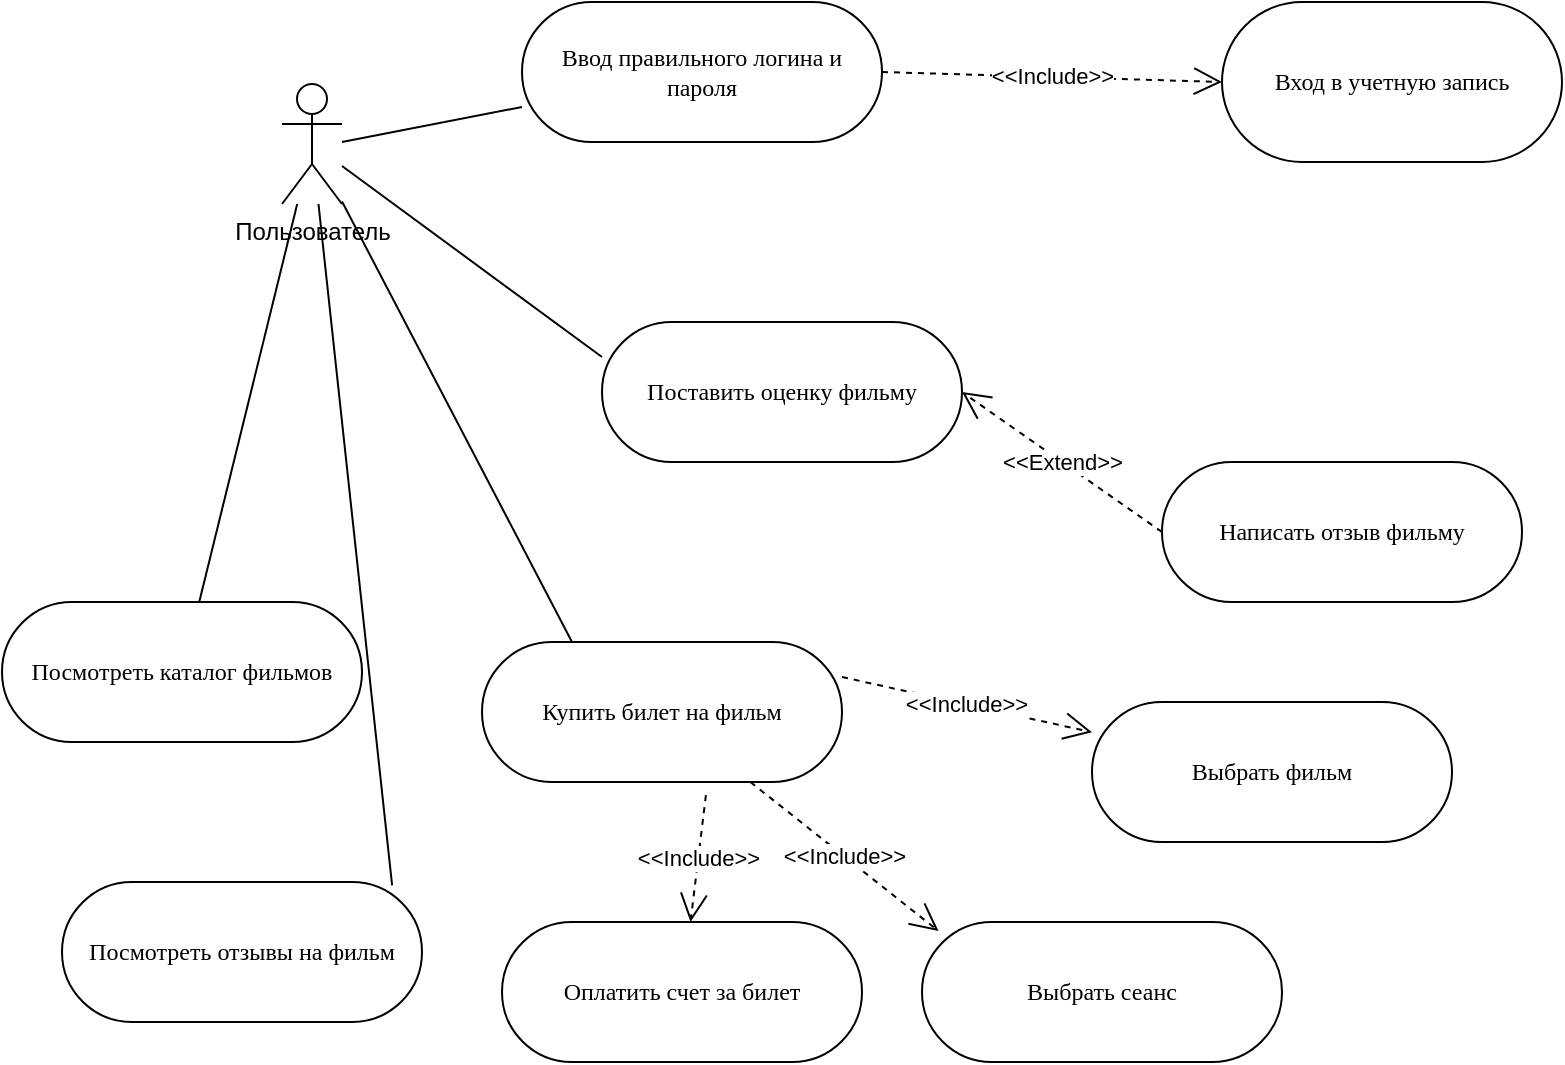 <mxfile version="24.0.2" type="github">
  <diagram name="Page-1" id="0783ab3e-0a74-02c8-0abd-f7b4e66b4bec">
    <mxGraphModel dx="3197" dy="323" grid="1" gridSize="10" guides="1" tooltips="1" connect="1" arrows="1" fold="1" page="1" pageScale="1" pageWidth="850" pageHeight="1100" background="none" math="0" shadow="0">
      <root>
        <mxCell id="0" />
        <mxCell id="1" parent="0" />
        <mxCell id="gXNQpkiOnZ2-3wOrajNW-1" value="Пользователь" style="shape=umlActor;verticalLabelPosition=bottom;verticalAlign=top;html=1;" vertex="1" parent="1">
          <mxGeometry x="-160" y="1241" width="30" height="60" as="geometry" />
        </mxCell>
        <mxCell id="gXNQpkiOnZ2-3wOrajNW-2" value="Ввод правильного логина и пароля" style="rounded=1;whiteSpace=wrap;html=1;shadow=0;comic=0;labelBackgroundColor=none;strokeWidth=1;fontFamily=Verdana;fontSize=12;align=center;arcSize=50;" vertex="1" parent="1">
          <mxGeometry x="-40" y="1200" width="180" height="70" as="geometry" />
        </mxCell>
        <mxCell id="gXNQpkiOnZ2-3wOrajNW-5" value="&amp;lt;&amp;lt;Include&amp;gt;&amp;gt;" style="endArrow=open;endSize=12;dashed=1;html=1;rounded=0;exitX=1;exitY=0.5;exitDx=0;exitDy=0;entryX=0;entryY=0.5;entryDx=0;entryDy=0;" edge="1" parent="1" source="gXNQpkiOnZ2-3wOrajNW-2" target="gXNQpkiOnZ2-3wOrajNW-6">
          <mxGeometry width="160" relative="1" as="geometry">
            <mxPoint x="345" y="1220" as="sourcePoint" />
            <mxPoint x="490" y="1240" as="targetPoint" />
          </mxGeometry>
        </mxCell>
        <mxCell id="gXNQpkiOnZ2-3wOrajNW-6" value="Вход в учетную запись" style="rounded=1;whiteSpace=wrap;html=1;shadow=0;comic=0;labelBackgroundColor=none;strokeWidth=1;fontFamily=Verdana;fontSize=12;align=center;arcSize=50;" vertex="1" parent="1">
          <mxGeometry x="310" y="1200" width="170" height="80" as="geometry" />
        </mxCell>
        <mxCell id="gXNQpkiOnZ2-3wOrajNW-11" value="Поставить оценку фильму" style="rounded=1;whiteSpace=wrap;html=1;shadow=0;comic=0;labelBackgroundColor=none;strokeWidth=1;fontFamily=Verdana;fontSize=12;align=center;arcSize=50;" vertex="1" parent="1">
          <mxGeometry y="1360" width="180" height="70" as="geometry" />
        </mxCell>
        <mxCell id="gXNQpkiOnZ2-3wOrajNW-12" value="Написать отзыв фильму" style="rounded=1;whiteSpace=wrap;html=1;shadow=0;comic=0;labelBackgroundColor=none;strokeWidth=1;fontFamily=Verdana;fontSize=12;align=center;arcSize=50;" vertex="1" parent="1">
          <mxGeometry x="280" y="1430" width="180" height="70" as="geometry" />
        </mxCell>
        <mxCell id="gXNQpkiOnZ2-3wOrajNW-15" value="&amp;lt;&amp;lt;Extend&amp;gt;&amp;gt;" style="endArrow=open;endSize=12;dashed=1;html=1;rounded=0;exitX=0;exitY=0.5;exitDx=0;exitDy=0;entryX=1;entryY=0.5;entryDx=0;entryDy=0;" edge="1" parent="1" source="gXNQpkiOnZ2-3wOrajNW-12" target="gXNQpkiOnZ2-3wOrajNW-11">
          <mxGeometry width="160" relative="1" as="geometry">
            <mxPoint x="190" y="1450" as="sourcePoint" />
            <mxPoint x="260" y="1590" as="targetPoint" />
          </mxGeometry>
        </mxCell>
        <mxCell id="gXNQpkiOnZ2-3wOrajNW-18" value="" style="endArrow=none;html=1;rounded=0;entryX=0;entryY=0.25;entryDx=0;entryDy=0;" edge="1" parent="1" source="gXNQpkiOnZ2-3wOrajNW-1" target="gXNQpkiOnZ2-3wOrajNW-11">
          <mxGeometry width="50" height="50" relative="1" as="geometry">
            <mxPoint x="420" y="1490" as="sourcePoint" />
            <mxPoint x="470" y="1440" as="targetPoint" />
          </mxGeometry>
        </mxCell>
        <mxCell id="gXNQpkiOnZ2-3wOrajNW-19" value="" style="endArrow=none;html=1;rounded=0;entryX=0;entryY=0.75;entryDx=0;entryDy=0;" edge="1" parent="1" target="gXNQpkiOnZ2-3wOrajNW-2">
          <mxGeometry width="50" height="50" relative="1" as="geometry">
            <mxPoint x="-130" y="1270" as="sourcePoint" />
            <mxPoint x="10" y="1458" as="targetPoint" />
          </mxGeometry>
        </mxCell>
        <mxCell id="gXNQpkiOnZ2-3wOrajNW-23" value="Купить билет на фильм" style="rounded=1;whiteSpace=wrap;html=1;shadow=0;comic=0;labelBackgroundColor=none;strokeWidth=1;fontFamily=Verdana;fontSize=12;align=center;arcSize=50;" vertex="1" parent="1">
          <mxGeometry x="-60" y="1520" width="180" height="70" as="geometry" />
        </mxCell>
        <mxCell id="gXNQpkiOnZ2-3wOrajNW-24" value="Выбрать фильм" style="rounded=1;whiteSpace=wrap;html=1;shadow=0;comic=0;labelBackgroundColor=none;strokeWidth=1;fontFamily=Verdana;fontSize=12;align=center;arcSize=50;" vertex="1" parent="1">
          <mxGeometry x="245" y="1550" width="180" height="70" as="geometry" />
        </mxCell>
        <mxCell id="gXNQpkiOnZ2-3wOrajNW-25" value="Выбрать сеанс" style="rounded=1;whiteSpace=wrap;html=1;shadow=0;comic=0;labelBackgroundColor=none;strokeWidth=1;fontFamily=Verdana;fontSize=12;align=center;arcSize=50;" vertex="1" parent="1">
          <mxGeometry x="160" y="1660" width="180" height="70" as="geometry" />
        </mxCell>
        <mxCell id="gXNQpkiOnZ2-3wOrajNW-26" value="&amp;lt;&amp;lt;Include&amp;gt;&amp;gt;" style="endArrow=open;endSize=12;dashed=1;html=1;rounded=0;exitX=1;exitY=0.25;exitDx=0;exitDy=0;" edge="1" parent="1" source="gXNQpkiOnZ2-3wOrajNW-23" target="gXNQpkiOnZ2-3wOrajNW-24">
          <mxGeometry width="160" relative="1" as="geometry">
            <mxPoint x="150" y="1245" as="sourcePoint" />
            <mxPoint x="320" y="1250" as="targetPoint" />
          </mxGeometry>
        </mxCell>
        <mxCell id="gXNQpkiOnZ2-3wOrajNW-27" value="&amp;lt;&amp;lt;Include&amp;gt;&amp;gt;" style="endArrow=open;endSize=12;dashed=1;html=1;rounded=0;entryX=0.046;entryY=0.065;entryDx=0;entryDy=0;entryPerimeter=0;" edge="1" parent="1" source="gXNQpkiOnZ2-3wOrajNW-23" target="gXNQpkiOnZ2-3wOrajNW-25">
          <mxGeometry width="160" relative="1" as="geometry">
            <mxPoint x="130" y="1548" as="sourcePoint" />
            <mxPoint x="170" y="1559" as="targetPoint" />
            <Array as="points" />
          </mxGeometry>
        </mxCell>
        <mxCell id="gXNQpkiOnZ2-3wOrajNW-28" value="Оплатить счет за билет" style="rounded=1;whiteSpace=wrap;html=1;shadow=0;comic=0;labelBackgroundColor=none;strokeWidth=1;fontFamily=Verdana;fontSize=12;align=center;arcSize=50;" vertex="1" parent="1">
          <mxGeometry x="-50" y="1660" width="180" height="70" as="geometry" />
        </mxCell>
        <mxCell id="gXNQpkiOnZ2-3wOrajNW-29" value="&amp;lt;&amp;lt;Include&amp;gt;&amp;gt;" style="endArrow=open;endSize=12;dashed=1;html=1;rounded=0;exitX=0.622;exitY=1.094;exitDx=0;exitDy=0;exitPerimeter=0;" edge="1" parent="1" source="gXNQpkiOnZ2-3wOrajNW-23" target="gXNQpkiOnZ2-3wOrajNW-28">
          <mxGeometry width="160" relative="1" as="geometry">
            <mxPoint x="84" y="1600" as="sourcePoint" />
            <mxPoint x="178" y="1675" as="targetPoint" />
            <Array as="points" />
          </mxGeometry>
        </mxCell>
        <mxCell id="gXNQpkiOnZ2-3wOrajNW-30" value="" style="endArrow=none;html=1;rounded=0;entryX=0.25;entryY=0;entryDx=0;entryDy=0;" edge="1" parent="1" source="gXNQpkiOnZ2-3wOrajNW-1" target="gXNQpkiOnZ2-3wOrajNW-23">
          <mxGeometry width="50" height="50" relative="1" as="geometry">
            <mxPoint x="-120" y="1292" as="sourcePoint" />
            <mxPoint x="10" y="1388" as="targetPoint" />
          </mxGeometry>
        </mxCell>
        <mxCell id="gXNQpkiOnZ2-3wOrajNW-31" value="Посмотреть каталог фильмов" style="rounded=1;whiteSpace=wrap;html=1;shadow=0;comic=0;labelBackgroundColor=none;strokeWidth=1;fontFamily=Verdana;fontSize=12;align=center;arcSize=50;" vertex="1" parent="1">
          <mxGeometry x="-300" y="1500" width="180" height="70" as="geometry" />
        </mxCell>
        <mxCell id="gXNQpkiOnZ2-3wOrajNW-32" value="Посмотреть отзывы на фильм" style="rounded=1;whiteSpace=wrap;html=1;shadow=0;comic=0;labelBackgroundColor=none;strokeWidth=1;fontFamily=Verdana;fontSize=12;align=center;arcSize=50;" vertex="1" parent="1">
          <mxGeometry x="-270" y="1640" width="180" height="70" as="geometry" />
        </mxCell>
        <mxCell id="gXNQpkiOnZ2-3wOrajNW-33" value="" style="endArrow=none;html=1;rounded=0;entryX=0.917;entryY=0.024;entryDx=0;entryDy=0;entryPerimeter=0;" edge="1" parent="1" source="gXNQpkiOnZ2-3wOrajNW-1" target="gXNQpkiOnZ2-3wOrajNW-32">
          <mxGeometry width="50" height="50" relative="1" as="geometry">
            <mxPoint x="-120" y="1310" as="sourcePoint" />
            <mxPoint x="-5" y="1530" as="targetPoint" />
          </mxGeometry>
        </mxCell>
        <mxCell id="gXNQpkiOnZ2-3wOrajNW-34" value="" style="endArrow=none;html=1;rounded=0;" edge="1" parent="1" source="gXNQpkiOnZ2-3wOrajNW-1" target="gXNQpkiOnZ2-3wOrajNW-31">
          <mxGeometry width="50" height="50" relative="1" as="geometry">
            <mxPoint x="-110" y="1320" as="sourcePoint" />
            <mxPoint x="5" y="1540" as="targetPoint" />
          </mxGeometry>
        </mxCell>
      </root>
    </mxGraphModel>
  </diagram>
</mxfile>
